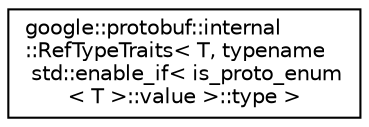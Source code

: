 digraph "类继承关系图"
{
 // LATEX_PDF_SIZE
  edge [fontname="Helvetica",fontsize="10",labelfontname="Helvetica",labelfontsize="10"];
  node [fontname="Helvetica",fontsize="10",shape=record];
  rankdir="LR";
  Node0 [label="google::protobuf::internal\l::RefTypeTraits\< T, typename\l std::enable_if\< is_proto_enum\l\< T \>::value \>::type \>",height=0.2,width=0.4,color="black", fillcolor="white", style="filled",URL="$structgoogle_1_1protobuf_1_1internal_1_1RefTypeTraits_3_01T_00_01typename_01std_1_1enable__if_3_42df78e4729c6a4d9c3281fd7cdc6539.html",tooltip=" "];
}
